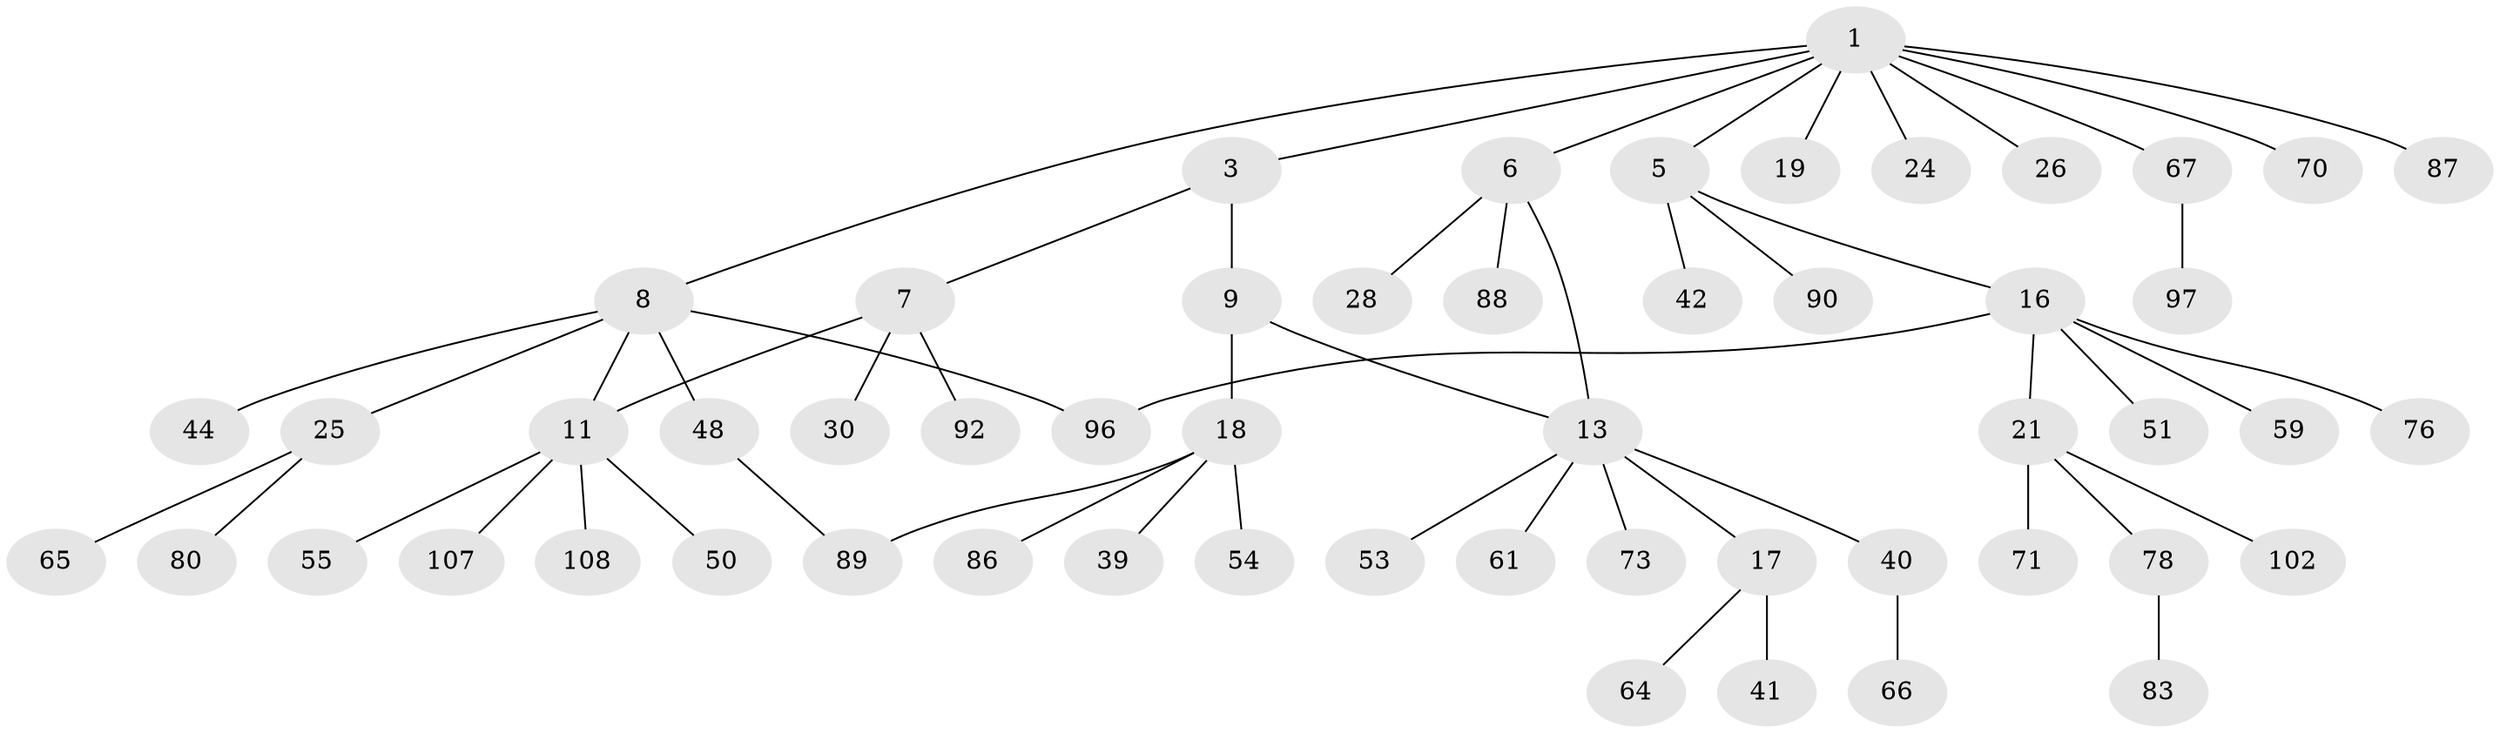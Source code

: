 // original degree distribution, {6: 0.009174311926605505, 3: 0.14678899082568808, 4: 0.06422018348623854, 5: 0.045871559633027525, 10: 0.009174311926605505, 2: 0.2018348623853211, 7: 0.009174311926605505, 1: 0.5137614678899083}
// Generated by graph-tools (version 1.1) at 2025/13/03/09/25 04:13:21]
// undirected, 54 vertices, 57 edges
graph export_dot {
graph [start="1"]
  node [color=gray90,style=filled];
  1 [super="+68+14+2"];
  3 [super="+60"];
  5;
  6;
  7 [super="+31+10+58"];
  8 [super="+12"];
  9 [super="+95"];
  11 [super="+43+32+37"];
  13 [super="+46+104+77+57"];
  16 [super="+20"];
  17 [super="+106+23"];
  18 [super="+36"];
  19 [super="+22"];
  21 [super="+100+56"];
  24;
  25 [super="+29"];
  26;
  28;
  30 [super="+81"];
  39 [super="+52"];
  40;
  41 [super="+45"];
  42;
  44;
  48;
  50;
  51;
  53;
  54;
  55 [super="+93"];
  59;
  61 [super="+98+75"];
  64 [super="+79"];
  65;
  66;
  67;
  70 [super="+103+94"];
  71;
  73;
  76;
  78 [super="+82"];
  80;
  83;
  86;
  87;
  88;
  89;
  90;
  92;
  96;
  97;
  102;
  107;
  108;
  1 -- 3;
  1 -- 19;
  1 -- 67;
  1 -- 24;
  1 -- 26;
  1 -- 5;
  1 -- 70;
  1 -- 6;
  1 -- 8;
  1 -- 87;
  3 -- 7;
  3 -- 9;
  5 -- 16;
  5 -- 42;
  5 -- 90;
  6 -- 28;
  6 -- 88;
  6 -- 13;
  7 -- 11;
  7 -- 92;
  7 -- 30;
  8 -- 25;
  8 -- 48;
  8 -- 11;
  8 -- 96;
  8 -- 44;
  9 -- 13;
  9 -- 18;
  11 -- 50;
  11 -- 107;
  11 -- 108;
  11 -- 55;
  13 -- 17;
  13 -- 40;
  13 -- 53;
  13 -- 61;
  13 -- 73;
  16 -- 96;
  16 -- 51;
  16 -- 21;
  16 -- 59;
  16 -- 76;
  17 -- 64;
  17 -- 41;
  18 -- 39;
  18 -- 54;
  18 -- 86;
  18 -- 89;
  21 -- 78;
  21 -- 102;
  21 -- 71;
  25 -- 80;
  25 -- 65;
  40 -- 66;
  48 -- 89;
  67 -- 97;
  78 -- 83;
}
